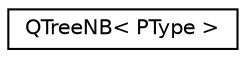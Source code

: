 digraph "Graphical Class Hierarchy"
{
 // LATEX_PDF_SIZE
  edge [fontname="Helvetica",fontsize="10",labelfontname="Helvetica",labelfontsize="10"];
  node [fontname="Helvetica",fontsize="10",shape=record];
  rankdir="LR";
  Node0 [label="QTreeNB\< PType \>",height=0.2,width=0.4,color="black", fillcolor="white", style="filled",URL="$struct_q_tree_n_b.html",tooltip="QTreeNB: Tree structure used for force calculation with particles (i.e. stars, Nbody or halos)."];
}
